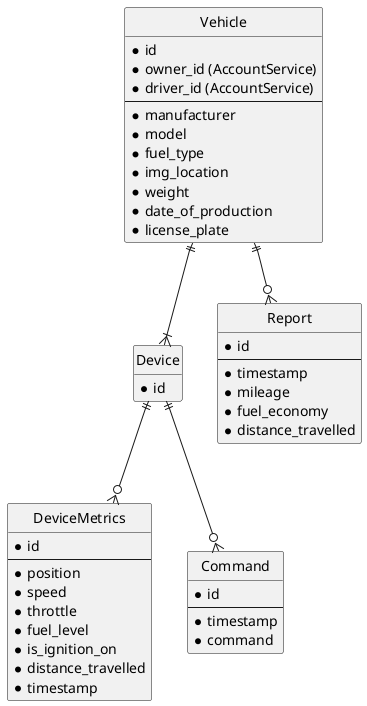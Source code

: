 @startuml

hide circle
hide empty members

entity Vehicle {
*id
*owner_id (AccountService)
*driver_id (AccountService)
---
*manufacturer
*model
*fuel_type
*img_location
*weight
*date_of_production
*license_plate
}

entity Device {
*id
}

entity DeviceMetrics {
*id
---
*position
*speed
*throttle
*fuel_level
*is_ignition_on
*distance_travelled
*timestamp
}

entity Report {
*id
---
*timestamp
*mileage
*fuel_economy
*distance_travelled
}

entity Command {
*id
---
*timestamp
*command
}

Vehicle ||--|{ Device

Vehicle ||--o{ Report

Device ||--o{ DeviceMetrics

Device ||--o{ Command

@enduml
